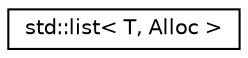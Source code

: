 digraph "Graphical Class Hierarchy"
{
  edge [fontname="Helvetica",fontsize="10",labelfontname="Helvetica",labelfontsize="10"];
  node [fontname="Helvetica",fontsize="10",shape=record];
  rankdir="LR";
  Node0 [label="std::list\< T, Alloc \>",height=0.2,width=0.4,color="black", fillcolor="white", style="filled",URL="$classstd_1_1list.html"];
}
